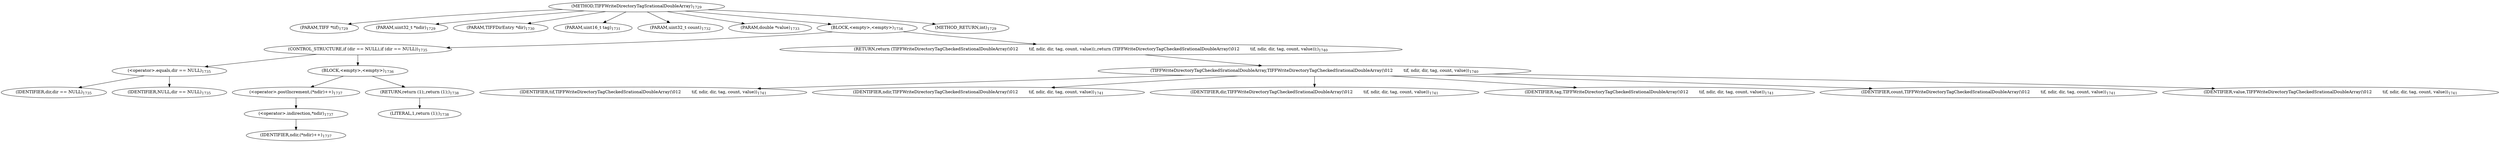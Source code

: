 digraph "TIFFWriteDirectoryTagSrationalDoubleArray" {  
"68620" [label = <(METHOD,TIFFWriteDirectoryTagSrationalDoubleArray)<SUB>1729</SUB>> ]
"68621" [label = <(PARAM,TIFF *tif)<SUB>1729</SUB>> ]
"68622" [label = <(PARAM,uint32_t *ndir)<SUB>1729</SUB>> ]
"68623" [label = <(PARAM,TIFFDirEntry *dir)<SUB>1730</SUB>> ]
"68624" [label = <(PARAM,uint16_t tag)<SUB>1731</SUB>> ]
"68625" [label = <(PARAM,uint32_t count)<SUB>1732</SUB>> ]
"68626" [label = <(PARAM,double *value)<SUB>1733</SUB>> ]
"68627" [label = <(BLOCK,&lt;empty&gt;,&lt;empty&gt;)<SUB>1734</SUB>> ]
"68628" [label = <(CONTROL_STRUCTURE,if (dir == NULL),if (dir == NULL))<SUB>1735</SUB>> ]
"68629" [label = <(&lt;operator&gt;.equals,dir == NULL)<SUB>1735</SUB>> ]
"68630" [label = <(IDENTIFIER,dir,dir == NULL)<SUB>1735</SUB>> ]
"68631" [label = <(IDENTIFIER,NULL,dir == NULL)<SUB>1735</SUB>> ]
"68632" [label = <(BLOCK,&lt;empty&gt;,&lt;empty&gt;)<SUB>1736</SUB>> ]
"68633" [label = <(&lt;operator&gt;.postIncrement,(*ndir)++)<SUB>1737</SUB>> ]
"68634" [label = <(&lt;operator&gt;.indirection,*ndir)<SUB>1737</SUB>> ]
"68635" [label = <(IDENTIFIER,ndir,(*ndir)++)<SUB>1737</SUB>> ]
"68636" [label = <(RETURN,return (1);,return (1);)<SUB>1738</SUB>> ]
"68637" [label = <(LITERAL,1,return (1);)<SUB>1738</SUB>> ]
"68638" [label = <(RETURN,return (TIFFWriteDirectoryTagCheckedSrationalDoubleArray(\012        tif, ndir, dir, tag, count, value));,return (TIFFWriteDirectoryTagCheckedSrationalDoubleArray(\012        tif, ndir, dir, tag, count, value));)<SUB>1740</SUB>> ]
"68639" [label = <(TIFFWriteDirectoryTagCheckedSrationalDoubleArray,TIFFWriteDirectoryTagCheckedSrationalDoubleArray(\012        tif, ndir, dir, tag, count, value))<SUB>1740</SUB>> ]
"68640" [label = <(IDENTIFIER,tif,TIFFWriteDirectoryTagCheckedSrationalDoubleArray(\012        tif, ndir, dir, tag, count, value))<SUB>1741</SUB>> ]
"68641" [label = <(IDENTIFIER,ndir,TIFFWriteDirectoryTagCheckedSrationalDoubleArray(\012        tif, ndir, dir, tag, count, value))<SUB>1741</SUB>> ]
"68642" [label = <(IDENTIFIER,dir,TIFFWriteDirectoryTagCheckedSrationalDoubleArray(\012        tif, ndir, dir, tag, count, value))<SUB>1741</SUB>> ]
"68643" [label = <(IDENTIFIER,tag,TIFFWriteDirectoryTagCheckedSrationalDoubleArray(\012        tif, ndir, dir, tag, count, value))<SUB>1741</SUB>> ]
"68644" [label = <(IDENTIFIER,count,TIFFWriteDirectoryTagCheckedSrationalDoubleArray(\012        tif, ndir, dir, tag, count, value))<SUB>1741</SUB>> ]
"68645" [label = <(IDENTIFIER,value,TIFFWriteDirectoryTagCheckedSrationalDoubleArray(\012        tif, ndir, dir, tag, count, value))<SUB>1741</SUB>> ]
"68646" [label = <(METHOD_RETURN,int)<SUB>1729</SUB>> ]
  "68620" -> "68621" 
  "68620" -> "68622" 
  "68620" -> "68623" 
  "68620" -> "68624" 
  "68620" -> "68625" 
  "68620" -> "68626" 
  "68620" -> "68627" 
  "68620" -> "68646" 
  "68627" -> "68628" 
  "68627" -> "68638" 
  "68628" -> "68629" 
  "68628" -> "68632" 
  "68629" -> "68630" 
  "68629" -> "68631" 
  "68632" -> "68633" 
  "68632" -> "68636" 
  "68633" -> "68634" 
  "68634" -> "68635" 
  "68636" -> "68637" 
  "68638" -> "68639" 
  "68639" -> "68640" 
  "68639" -> "68641" 
  "68639" -> "68642" 
  "68639" -> "68643" 
  "68639" -> "68644" 
  "68639" -> "68645" 
}
